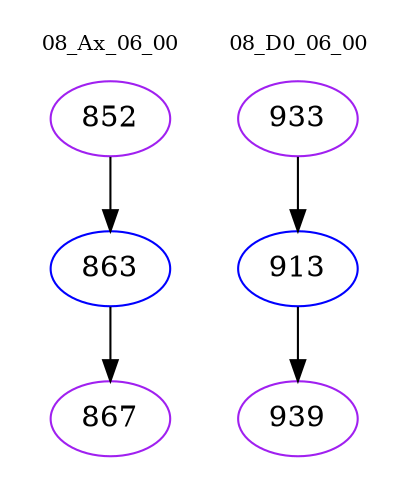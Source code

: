 digraph{
subgraph cluster_0 {
color = white
label = "08_Ax_06_00";
fontsize=10;
T0_852 [label="852", color="purple"]
T0_852 -> T0_863 [color="black"]
T0_863 [label="863", color="blue"]
T0_863 -> T0_867 [color="black"]
T0_867 [label="867", color="purple"]
}
subgraph cluster_1 {
color = white
label = "08_D0_06_00";
fontsize=10;
T1_933 [label="933", color="purple"]
T1_933 -> T1_913 [color="black"]
T1_913 [label="913", color="blue"]
T1_913 -> T1_939 [color="black"]
T1_939 [label="939", color="purple"]
}
}
